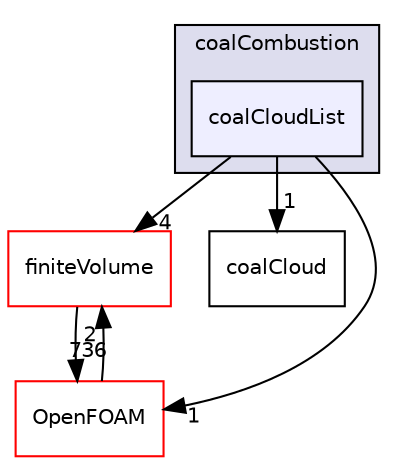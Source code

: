 digraph "src/lagrangian/coalCombustion/coalCloudList" {
  bgcolor=transparent;
  compound=true
  node [ fontsize="10", fontname="Helvetica"];
  edge [ labelfontsize="10", labelfontname="Helvetica"];
  subgraph clusterdir_6061a3ee916a9160a3a185551ff9959f {
    graph [ bgcolor="#ddddee", pencolor="black", label="coalCombustion" fontname="Helvetica", fontsize="10", URL="dir_6061a3ee916a9160a3a185551ff9959f.html"]
  dir_7044a8f42d5cea127f2070d81c925321 [shape=box, label="coalCloudList", style="filled", fillcolor="#eeeeff", pencolor="black", URL="dir_7044a8f42d5cea127f2070d81c925321.html"];
  }
  dir_9bd15774b555cf7259a6fa18f99fe99b [shape=box label="finiteVolume" color="red" URL="dir_9bd15774b555cf7259a6fa18f99fe99b.html"];
  dir_d955aeb57bdb7586aebf93bbce8278dd [shape=box label="coalCloud" URL="dir_d955aeb57bdb7586aebf93bbce8278dd.html"];
  dir_c5473ff19b20e6ec4dfe5c310b3778a8 [shape=box label="OpenFOAM" color="red" URL="dir_c5473ff19b20e6ec4dfe5c310b3778a8.html"];
  dir_7044a8f42d5cea127f2070d81c925321->dir_9bd15774b555cf7259a6fa18f99fe99b [headlabel="4", labeldistance=1.5 headhref="dir_001366_000894.html"];
  dir_7044a8f42d5cea127f2070d81c925321->dir_d955aeb57bdb7586aebf93bbce8278dd [headlabel="1", labeldistance=1.5 headhref="dir_001366_001365.html"];
  dir_7044a8f42d5cea127f2070d81c925321->dir_c5473ff19b20e6ec4dfe5c310b3778a8 [headlabel="1", labeldistance=1.5 headhref="dir_001366_001888.html"];
  dir_9bd15774b555cf7259a6fa18f99fe99b->dir_c5473ff19b20e6ec4dfe5c310b3778a8 [headlabel="736", labeldistance=1.5 headhref="dir_000894_001888.html"];
  dir_c5473ff19b20e6ec4dfe5c310b3778a8->dir_9bd15774b555cf7259a6fa18f99fe99b [headlabel="2", labeldistance=1.5 headhref="dir_001888_000894.html"];
}
